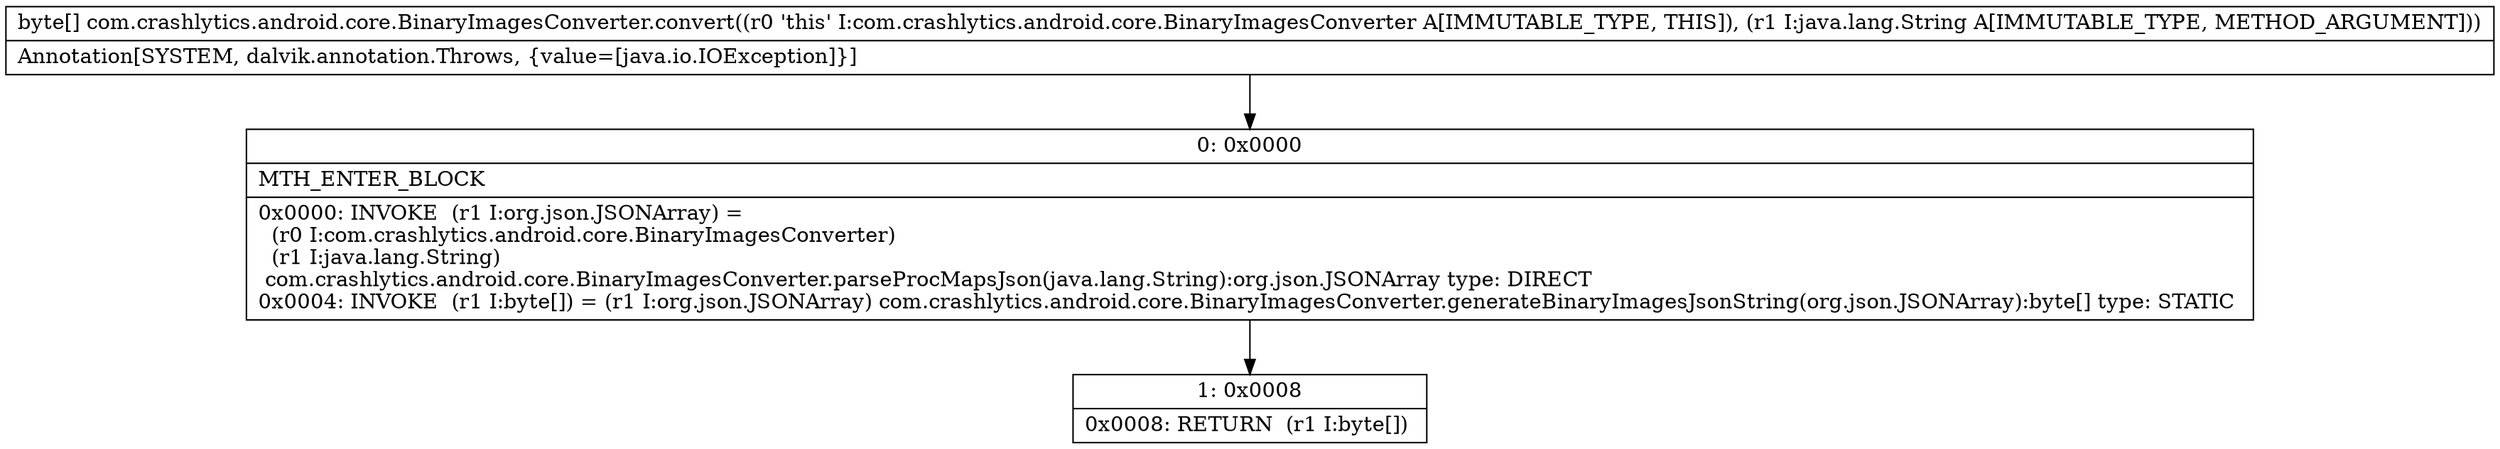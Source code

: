 digraph "CFG forcom.crashlytics.android.core.BinaryImagesConverter.convert(Ljava\/lang\/String;)[B" {
Node_0 [shape=record,label="{0\:\ 0x0000|MTH_ENTER_BLOCK\l|0x0000: INVOKE  (r1 I:org.json.JSONArray) = \l  (r0 I:com.crashlytics.android.core.BinaryImagesConverter)\l  (r1 I:java.lang.String)\l com.crashlytics.android.core.BinaryImagesConverter.parseProcMapsJson(java.lang.String):org.json.JSONArray type: DIRECT \l0x0004: INVOKE  (r1 I:byte[]) = (r1 I:org.json.JSONArray) com.crashlytics.android.core.BinaryImagesConverter.generateBinaryImagesJsonString(org.json.JSONArray):byte[] type: STATIC \l}"];
Node_1 [shape=record,label="{1\:\ 0x0008|0x0008: RETURN  (r1 I:byte[]) \l}"];
MethodNode[shape=record,label="{byte[] com.crashlytics.android.core.BinaryImagesConverter.convert((r0 'this' I:com.crashlytics.android.core.BinaryImagesConverter A[IMMUTABLE_TYPE, THIS]), (r1 I:java.lang.String A[IMMUTABLE_TYPE, METHOD_ARGUMENT]))  | Annotation[SYSTEM, dalvik.annotation.Throws, \{value=[java.io.IOException]\}]\l}"];
MethodNode -> Node_0;
Node_0 -> Node_1;
}

